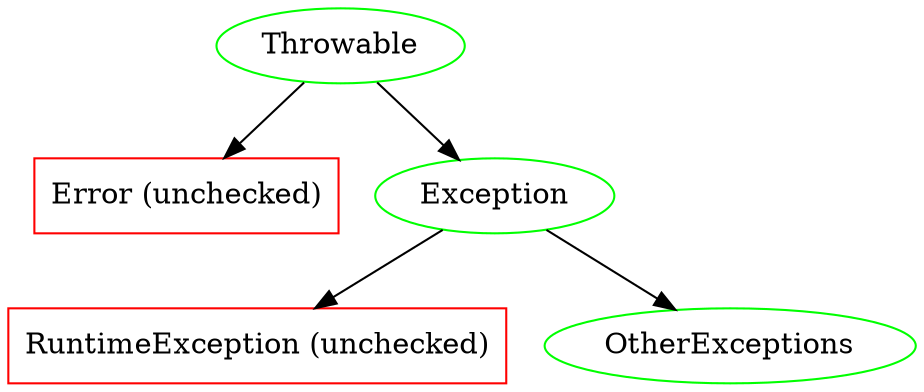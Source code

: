 digraph G {
  
  Throwable -> "Error (unchecked)";
  Throwable -> Exception -> "RuntimeException (unchecked)";
  Exception -> OtherExceptions;


  Throwable[shape=oval color=green];
  OtherExceptions[shape=oval color=green]; 
  Exception[shape=oval color=green];
  "Error (unchecked)"[shape=box color=red];
  "RuntimeException (unchecked)"[shape=box color=red];
}